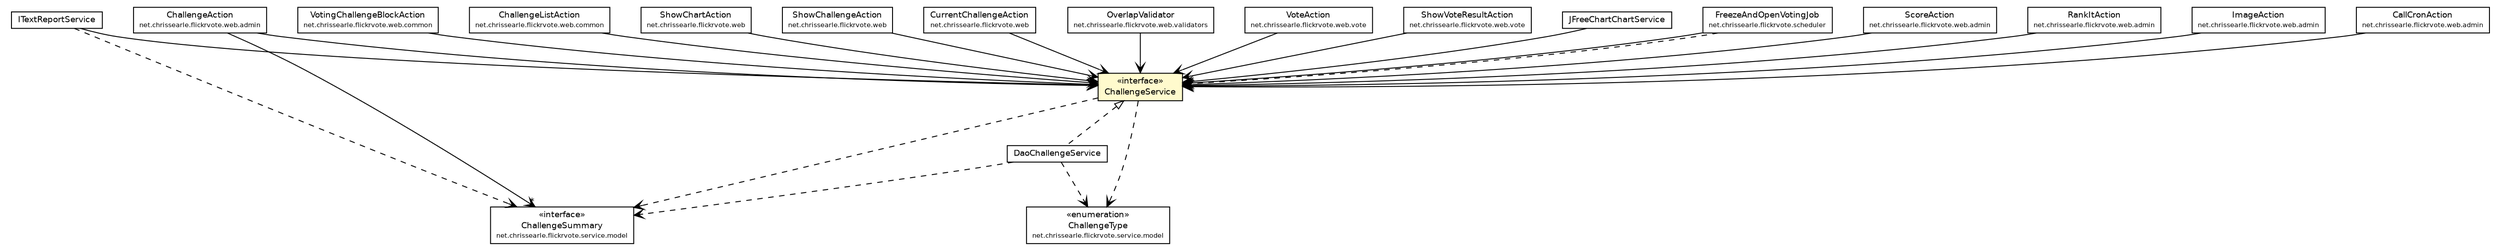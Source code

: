 #!/usr/local/bin/dot
#
# Class diagram 
# Generated by UmlGraph version 4.6 (http://www.spinellis.gr/sw/umlgraph)
#

digraph G {
	edge [fontname="Helvetica",fontsize=10,labelfontname="Helvetica",labelfontsize=10];
	node [fontname="Helvetica",fontsize=10,shape=plaintext];
	// net.chrissearle.flickrvote.service.JFreeChartChartService
	c5552 [label=<<table border="0" cellborder="1" cellspacing="0" cellpadding="2" port="p" href="./JFreeChartChartService.html">
		<tr><td><table border="0" cellspacing="0" cellpadding="1">
			<tr><td> JFreeChartChartService </td></tr>
		</table></td></tr>
		</table>>, fontname="Helvetica", fontcolor="black", fontsize=9.0];
	// net.chrissearle.flickrvote.service.ITextReportService
	c5553 [label=<<table border="0" cellborder="1" cellspacing="0" cellpadding="2" port="p" href="./ITextReportService.html">
		<tr><td><table border="0" cellspacing="0" cellpadding="1">
			<tr><td> ITextReportService </td></tr>
		</table></td></tr>
		</table>>, fontname="Helvetica", fontcolor="black", fontsize=9.0];
	// net.chrissearle.flickrvote.service.DaoChallengeService
	c5555 [label=<<table border="0" cellborder="1" cellspacing="0" cellpadding="2" port="p" href="./DaoChallengeService.html">
		<tr><td><table border="0" cellspacing="0" cellpadding="1">
			<tr><td> DaoChallengeService </td></tr>
		</table></td></tr>
		</table>>, fontname="Helvetica", fontcolor="black", fontsize=9.0];
	// net.chrissearle.flickrvote.service.ChallengeService
	c5561 [label=<<table border="0" cellborder="1" cellspacing="0" cellpadding="2" port="p" bgcolor="lemonChiffon" href="./ChallengeService.html">
		<tr><td><table border="0" cellspacing="0" cellpadding="1">
			<tr><td> &laquo;interface&raquo; </td></tr>
			<tr><td> ChallengeService </td></tr>
		</table></td></tr>
		</table>>, fontname="Helvetica", fontcolor="black", fontsize=9.0];
	// net.chrissearle.flickrvote.service.model.ChallengeType
	c5565 [label=<<table border="0" cellborder="1" cellspacing="0" cellpadding="2" port="p" href="./model/ChallengeType.html">
		<tr><td><table border="0" cellspacing="0" cellpadding="1">
			<tr><td> &laquo;enumeration&raquo; </td></tr>
			<tr><td> ChallengeType </td></tr>
			<tr><td><font point-size="7.0"> net.chrissearle.flickrvote.service.model </font></td></tr>
		</table></td></tr>
		</table>>, fontname="Helvetica", fontcolor="black", fontsize=9.0];
	// net.chrissearle.flickrvote.service.model.ChallengeSummary
	c5566 [label=<<table border="0" cellborder="1" cellspacing="0" cellpadding="2" port="p" href="./model/ChallengeSummary.html">
		<tr><td><table border="0" cellspacing="0" cellpadding="1">
			<tr><td> &laquo;interface&raquo; </td></tr>
			<tr><td> ChallengeSummary </td></tr>
			<tr><td><font point-size="7.0"> net.chrissearle.flickrvote.service.model </font></td></tr>
		</table></td></tr>
		</table>>, fontname="Helvetica", fontcolor="black", fontsize=9.0];
	// net.chrissearle.flickrvote.scheduler.FreezeAndOpenVotingJob
	c5572 [label=<<table border="0" cellborder="1" cellspacing="0" cellpadding="2" port="p" href="../scheduler/FreezeAndOpenVotingJob.html">
		<tr><td><table border="0" cellspacing="0" cellpadding="1">
			<tr><td> FreezeAndOpenVotingJob </td></tr>
			<tr><td><font point-size="7.0"> net.chrissearle.flickrvote.scheduler </font></td></tr>
		</table></td></tr>
		</table>>, fontname="Helvetica", fontcolor="black", fontsize=9.0];
	// net.chrissearle.flickrvote.web.admin.ScoreAction
	c5581 [label=<<table border="0" cellborder="1" cellspacing="0" cellpadding="2" port="p" href="../web/admin/ScoreAction.html">
		<tr><td><table border="0" cellspacing="0" cellpadding="1">
			<tr><td> ScoreAction </td></tr>
			<tr><td><font point-size="7.0"> net.chrissearle.flickrvote.web.admin </font></td></tr>
		</table></td></tr>
		</table>>, fontname="Helvetica", fontcolor="black", fontsize=9.0];
	// net.chrissearle.flickrvote.web.admin.RankItAction
	c5582 [label=<<table border="0" cellborder="1" cellspacing="0" cellpadding="2" port="p" href="../web/admin/RankItAction.html">
		<tr><td><table border="0" cellspacing="0" cellpadding="1">
			<tr><td> RankItAction </td></tr>
			<tr><td><font point-size="7.0"> net.chrissearle.flickrvote.web.admin </font></td></tr>
		</table></td></tr>
		</table>>, fontname="Helvetica", fontcolor="black", fontsize=9.0];
	// net.chrissearle.flickrvote.web.admin.ImageAction
	c5585 [label=<<table border="0" cellborder="1" cellspacing="0" cellpadding="2" port="p" href="../web/admin/ImageAction.html">
		<tr><td><table border="0" cellspacing="0" cellpadding="1">
			<tr><td> ImageAction </td></tr>
			<tr><td><font point-size="7.0"> net.chrissearle.flickrvote.web.admin </font></td></tr>
		</table></td></tr>
		</table>>, fontname="Helvetica", fontcolor="black", fontsize=9.0];
	// net.chrissearle.flickrvote.web.admin.ChallengeAction
	c5588 [label=<<table border="0" cellborder="1" cellspacing="0" cellpadding="2" port="p" href="../web/admin/ChallengeAction.html">
		<tr><td><table border="0" cellspacing="0" cellpadding="1">
			<tr><td> ChallengeAction </td></tr>
			<tr><td><font point-size="7.0"> net.chrissearle.flickrvote.web.admin </font></td></tr>
		</table></td></tr>
		</table>>, fontname="Helvetica", fontcolor="black", fontsize=9.0];
	// net.chrissearle.flickrvote.web.admin.CallCronAction
	c5589 [label=<<table border="0" cellborder="1" cellspacing="0" cellpadding="2" port="p" href="../web/admin/CallCronAction.html">
		<tr><td><table border="0" cellspacing="0" cellpadding="1">
			<tr><td> CallCronAction </td></tr>
			<tr><td><font point-size="7.0"> net.chrissearle.flickrvote.web.admin </font></td></tr>
		</table></td></tr>
		</table>>, fontname="Helvetica", fontcolor="black", fontsize=9.0];
	// net.chrissearle.flickrvote.web.common.VotingChallengeBlockAction
	c5593 [label=<<table border="0" cellborder="1" cellspacing="0" cellpadding="2" port="p" href="../web/common/VotingChallengeBlockAction.html">
		<tr><td><table border="0" cellspacing="0" cellpadding="1">
			<tr><td> VotingChallengeBlockAction </td></tr>
			<tr><td><font point-size="7.0"> net.chrissearle.flickrvote.web.common </font></td></tr>
		</table></td></tr>
		</table>>, fontname="Helvetica", fontcolor="black", fontsize=9.0];
	// net.chrissearle.flickrvote.web.common.ChallengeListAction
	c5595 [label=<<table border="0" cellborder="1" cellspacing="0" cellpadding="2" port="p" href="../web/common/ChallengeListAction.html">
		<tr><td><table border="0" cellspacing="0" cellpadding="1">
			<tr><td> ChallengeListAction </td></tr>
			<tr><td><font point-size="7.0"> net.chrissearle.flickrvote.web.common </font></td></tr>
		</table></td></tr>
		</table>>, fontname="Helvetica", fontcolor="black", fontsize=9.0];
	// net.chrissearle.flickrvote.web.ShowChartAction
	c5596 [label=<<table border="0" cellborder="1" cellspacing="0" cellpadding="2" port="p" href="../web/ShowChartAction.html">
		<tr><td><table border="0" cellspacing="0" cellpadding="1">
			<tr><td> ShowChartAction </td></tr>
			<tr><td><font point-size="7.0"> net.chrissearle.flickrvote.web </font></td></tr>
		</table></td></tr>
		</table>>, fontname="Helvetica", fontcolor="black", fontsize=9.0];
	// net.chrissearle.flickrvote.web.ShowChallengeAction
	c5597 [label=<<table border="0" cellborder="1" cellspacing="0" cellpadding="2" port="p" href="../web/ShowChallengeAction.html">
		<tr><td><table border="0" cellspacing="0" cellpadding="1">
			<tr><td> ShowChallengeAction </td></tr>
			<tr><td><font point-size="7.0"> net.chrissearle.flickrvote.web </font></td></tr>
		</table></td></tr>
		</table>>, fontname="Helvetica", fontcolor="black", fontsize=9.0];
	// net.chrissearle.flickrvote.web.CurrentChallengeAction
	c5603 [label=<<table border="0" cellborder="1" cellspacing="0" cellpadding="2" port="p" href="../web/CurrentChallengeAction.html">
		<tr><td><table border="0" cellspacing="0" cellpadding="1">
			<tr><td> CurrentChallengeAction </td></tr>
			<tr><td><font point-size="7.0"> net.chrissearle.flickrvote.web </font></td></tr>
		</table></td></tr>
		</table>>, fontname="Helvetica", fontcolor="black", fontsize=9.0];
	// net.chrissearle.flickrvote.web.validators.OverlapValidator
	c5618 [label=<<table border="0" cellborder="1" cellspacing="0" cellpadding="2" port="p" href="../web/validators/OverlapValidator.html">
		<tr><td><table border="0" cellspacing="0" cellpadding="1">
			<tr><td> OverlapValidator </td></tr>
			<tr><td><font point-size="7.0"> net.chrissearle.flickrvote.web.validators </font></td></tr>
		</table></td></tr>
		</table>>, fontname="Helvetica", fontcolor="black", fontsize=9.0];
	// net.chrissearle.flickrvote.web.vote.VoteAction
	c5620 [label=<<table border="0" cellborder="1" cellspacing="0" cellpadding="2" port="p" href="../web/vote/VoteAction.html">
		<tr><td><table border="0" cellspacing="0" cellpadding="1">
			<tr><td> VoteAction </td></tr>
			<tr><td><font point-size="7.0"> net.chrissearle.flickrvote.web.vote </font></td></tr>
		</table></td></tr>
		</table>>, fontname="Helvetica", fontcolor="black", fontsize=9.0];
	// net.chrissearle.flickrvote.web.vote.ShowVoteResultAction
	c5621 [label=<<table border="0" cellborder="1" cellspacing="0" cellpadding="2" port="p" href="../web/vote/ShowVoteResultAction.html">
		<tr><td><table border="0" cellspacing="0" cellpadding="1">
			<tr><td> ShowVoteResultAction </td></tr>
			<tr><td><font point-size="7.0"> net.chrissearle.flickrvote.web.vote </font></td></tr>
		</table></td></tr>
		</table>>, fontname="Helvetica", fontcolor="black", fontsize=9.0];
	//net.chrissearle.flickrvote.service.DaoChallengeService implements net.chrissearle.flickrvote.service.ChallengeService
	c5561:p -> c5555:p [dir=back,arrowtail=empty,style=dashed];
	// net.chrissearle.flickrvote.service.JFreeChartChartService NAVASSOC net.chrissearle.flickrvote.service.ChallengeService
	c5552:p -> c5561:p [taillabel="", label="", headlabel="", fontname="Helvetica", fontcolor="black", fontsize=10.0, color="black", arrowhead=open];
	// net.chrissearle.flickrvote.service.ITextReportService NAVASSOC net.chrissearle.flickrvote.service.ChallengeService
	c5553:p -> c5561:p [taillabel="", label="", headlabel="", fontname="Helvetica", fontcolor="black", fontsize=10.0, color="black", arrowhead=open];
	// net.chrissearle.flickrvote.scheduler.FreezeAndOpenVotingJob NAVASSOC net.chrissearle.flickrvote.service.ChallengeService
	c5572:p -> c5561:p [taillabel="", label="", headlabel="", fontname="Helvetica", fontcolor="black", fontsize=10.0, color="black", arrowhead=open];
	// net.chrissearle.flickrvote.web.admin.ScoreAction NAVASSOC net.chrissearle.flickrvote.service.ChallengeService
	c5581:p -> c5561:p [taillabel="", label="", headlabel="", fontname="Helvetica", fontcolor="black", fontsize=10.0, color="black", arrowhead=open];
	// net.chrissearle.flickrvote.web.admin.RankItAction NAVASSOC net.chrissearle.flickrvote.service.ChallengeService
	c5582:p -> c5561:p [taillabel="", label="", headlabel="", fontname="Helvetica", fontcolor="black", fontsize=10.0, color="black", arrowhead=open];
	// net.chrissearle.flickrvote.web.admin.ImageAction NAVASSOC net.chrissearle.flickrvote.service.ChallengeService
	c5585:p -> c5561:p [taillabel="", label="", headlabel="", fontname="Helvetica", fontcolor="black", fontsize=10.0, color="black", arrowhead=open];
	// net.chrissearle.flickrvote.web.admin.ChallengeAction NAVASSOC net.chrissearle.flickrvote.service.ChallengeService
	c5588:p -> c5561:p [taillabel="", label="", headlabel="", fontname="Helvetica", fontcolor="black", fontsize=10.0, color="black", arrowhead=open];
	// net.chrissearle.flickrvote.web.admin.ChallengeAction NAVASSOC net.chrissearle.flickrvote.service.model.ChallengeSummary
	c5588:p -> c5566:p [taillabel="", label="", headlabel="*", fontname="Helvetica", fontcolor="black", fontsize=10.0, color="black", arrowhead=open];
	// net.chrissearle.flickrvote.web.admin.CallCronAction NAVASSOC net.chrissearle.flickrvote.service.ChallengeService
	c5589:p -> c5561:p [taillabel="", label="", headlabel="", fontname="Helvetica", fontcolor="black", fontsize=10.0, color="black", arrowhead=open];
	// net.chrissearle.flickrvote.web.common.VotingChallengeBlockAction NAVASSOC net.chrissearle.flickrvote.service.ChallengeService
	c5593:p -> c5561:p [taillabel="", label="", headlabel="", fontname="Helvetica", fontcolor="black", fontsize=10.0, color="black", arrowhead=open];
	// net.chrissearle.flickrvote.web.common.ChallengeListAction NAVASSOC net.chrissearle.flickrvote.service.ChallengeService
	c5595:p -> c5561:p [taillabel="", label="", headlabel="", fontname="Helvetica", fontcolor="black", fontsize=10.0, color="black", arrowhead=open];
	// net.chrissearle.flickrvote.web.ShowChartAction NAVASSOC net.chrissearle.flickrvote.service.ChallengeService
	c5596:p -> c5561:p [taillabel="", label="", headlabel="", fontname="Helvetica", fontcolor="black", fontsize=10.0, color="black", arrowhead=open];
	// net.chrissearle.flickrvote.web.ShowChallengeAction NAVASSOC net.chrissearle.flickrvote.service.ChallengeService
	c5597:p -> c5561:p [taillabel="", label="", headlabel="", fontname="Helvetica", fontcolor="black", fontsize=10.0, color="black", arrowhead=open];
	// net.chrissearle.flickrvote.web.CurrentChallengeAction NAVASSOC net.chrissearle.flickrvote.service.ChallengeService
	c5603:p -> c5561:p [taillabel="", label="", headlabel="", fontname="Helvetica", fontcolor="black", fontsize=10.0, color="black", arrowhead=open];
	// net.chrissearle.flickrvote.web.validators.OverlapValidator NAVASSOC net.chrissearle.flickrvote.service.ChallengeService
	c5618:p -> c5561:p [taillabel="", label="", headlabel="", fontname="Helvetica", fontcolor="black", fontsize=10.0, color="black", arrowhead=open];
	// net.chrissearle.flickrvote.web.vote.VoteAction NAVASSOC net.chrissearle.flickrvote.service.ChallengeService
	c5620:p -> c5561:p [taillabel="", label="", headlabel="", fontname="Helvetica", fontcolor="black", fontsize=10.0, color="black", arrowhead=open];
	// net.chrissearle.flickrvote.web.vote.ShowVoteResultAction NAVASSOC net.chrissearle.flickrvote.service.ChallengeService
	c5621:p -> c5561:p [taillabel="", label="", headlabel="", fontname="Helvetica", fontcolor="black", fontsize=10.0, color="black", arrowhead=open];
	// net.chrissearle.flickrvote.service.ITextReportService DEPEND net.chrissearle.flickrvote.service.model.ChallengeSummary
	c5553:p -> c5566:p [taillabel="", label="", headlabel="", fontname="Helvetica", fontcolor="black", fontsize=10.0, color="black", arrowhead=open, style=dashed];
	// net.chrissearle.flickrvote.service.DaoChallengeService DEPEND net.chrissearle.flickrvote.service.model.ChallengeType
	c5555:p -> c5565:p [taillabel="", label="", headlabel="", fontname="Helvetica", fontcolor="black", fontsize=10.0, color="black", arrowhead=open, style=dashed];
	// net.chrissearle.flickrvote.service.DaoChallengeService DEPEND net.chrissearle.flickrvote.service.model.ChallengeSummary
	c5555:p -> c5566:p [taillabel="", label="", headlabel="", fontname="Helvetica", fontcolor="black", fontsize=10.0, color="black", arrowhead=open, style=dashed];
	// net.chrissearle.flickrvote.service.ChallengeService DEPEND net.chrissearle.flickrvote.service.model.ChallengeType
	c5561:p -> c5565:p [taillabel="", label="", headlabel="", fontname="Helvetica", fontcolor="black", fontsize=10.0, color="black", arrowhead=open, style=dashed];
	// net.chrissearle.flickrvote.service.ChallengeService DEPEND net.chrissearle.flickrvote.service.model.ChallengeSummary
	c5561:p -> c5566:p [taillabel="", label="", headlabel="", fontname="Helvetica", fontcolor="black", fontsize=10.0, color="black", arrowhead=open, style=dashed];
	// net.chrissearle.flickrvote.scheduler.FreezeAndOpenVotingJob DEPEND net.chrissearle.flickrvote.service.ChallengeService
	c5572:p -> c5561:p [taillabel="", label="", headlabel="", fontname="Helvetica", fontcolor="black", fontsize=10.0, color="black", arrowhead=open, style=dashed];
}

